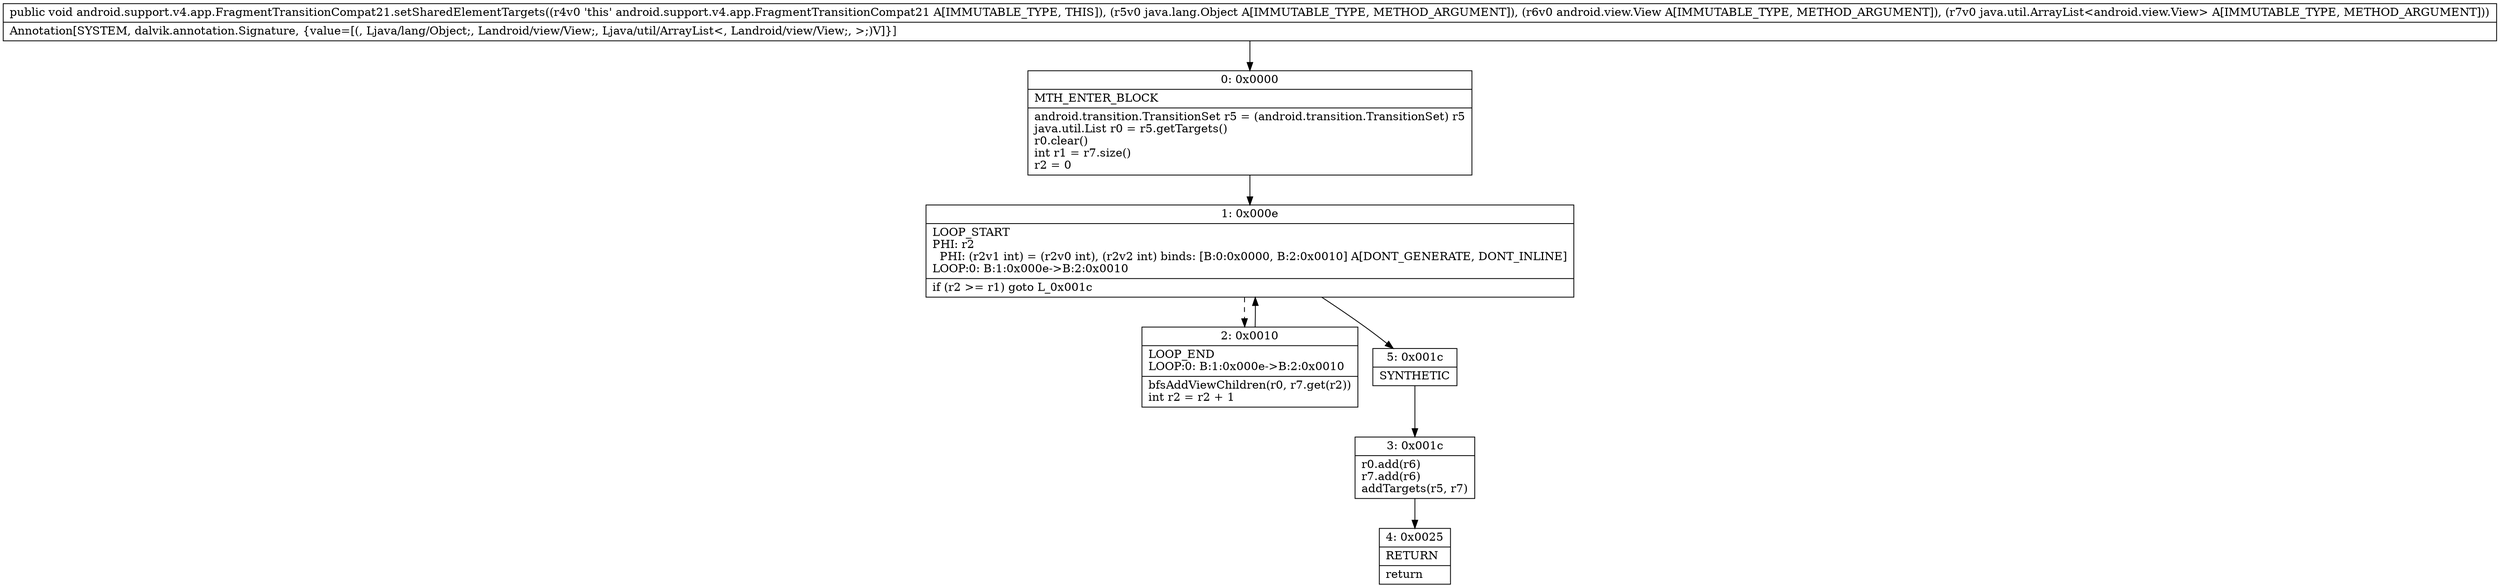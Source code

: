 digraph "CFG forandroid.support.v4.app.FragmentTransitionCompat21.setSharedElementTargets(Ljava\/lang\/Object;Landroid\/view\/View;Ljava\/util\/ArrayList;)V" {
Node_0 [shape=record,label="{0\:\ 0x0000|MTH_ENTER_BLOCK\l|android.transition.TransitionSet r5 = (android.transition.TransitionSet) r5\ljava.util.List r0 = r5.getTargets()\lr0.clear()\lint r1 = r7.size()\lr2 = 0\l}"];
Node_1 [shape=record,label="{1\:\ 0x000e|LOOP_START\lPHI: r2 \l  PHI: (r2v1 int) = (r2v0 int), (r2v2 int) binds: [B:0:0x0000, B:2:0x0010] A[DONT_GENERATE, DONT_INLINE]\lLOOP:0: B:1:0x000e\-\>B:2:0x0010\l|if (r2 \>= r1) goto L_0x001c\l}"];
Node_2 [shape=record,label="{2\:\ 0x0010|LOOP_END\lLOOP:0: B:1:0x000e\-\>B:2:0x0010\l|bfsAddViewChildren(r0, r7.get(r2))\lint r2 = r2 + 1\l}"];
Node_3 [shape=record,label="{3\:\ 0x001c|r0.add(r6)\lr7.add(r6)\laddTargets(r5, r7)\l}"];
Node_4 [shape=record,label="{4\:\ 0x0025|RETURN\l|return\l}"];
Node_5 [shape=record,label="{5\:\ 0x001c|SYNTHETIC\l}"];
MethodNode[shape=record,label="{public void android.support.v4.app.FragmentTransitionCompat21.setSharedElementTargets((r4v0 'this' android.support.v4.app.FragmentTransitionCompat21 A[IMMUTABLE_TYPE, THIS]), (r5v0 java.lang.Object A[IMMUTABLE_TYPE, METHOD_ARGUMENT]), (r6v0 android.view.View A[IMMUTABLE_TYPE, METHOD_ARGUMENT]), (r7v0 java.util.ArrayList\<android.view.View\> A[IMMUTABLE_TYPE, METHOD_ARGUMENT]))  | Annotation[SYSTEM, dalvik.annotation.Signature, \{value=[(, Ljava\/lang\/Object;, Landroid\/view\/View;, Ljava\/util\/ArrayList\<, Landroid\/view\/View;, \>;)V]\}]\l}"];
MethodNode -> Node_0;
Node_0 -> Node_1;
Node_1 -> Node_2[style=dashed];
Node_1 -> Node_5;
Node_2 -> Node_1;
Node_3 -> Node_4;
Node_5 -> Node_3;
}


